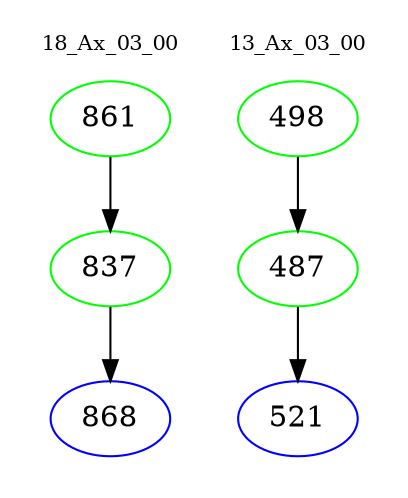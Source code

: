digraph{
subgraph cluster_0 {
color = white
label = "18_Ax_03_00";
fontsize=10;
T0_861 [label="861", color="green"]
T0_861 -> T0_837 [color="black"]
T0_837 [label="837", color="green"]
T0_837 -> T0_868 [color="black"]
T0_868 [label="868", color="blue"]
}
subgraph cluster_1 {
color = white
label = "13_Ax_03_00";
fontsize=10;
T1_498 [label="498", color="green"]
T1_498 -> T1_487 [color="black"]
T1_487 [label="487", color="green"]
T1_487 -> T1_521 [color="black"]
T1_521 [label="521", color="blue"]
}
}

